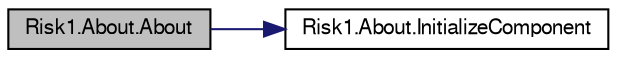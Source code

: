 digraph G
{
  bgcolor="transparent";
  edge [fontname="FreeSans",fontsize="10",labelfontname="FreeSans",labelfontsize="10"];
  node [fontname="FreeSans",fontsize="10",shape=record];
  rankdir="LR";
  Node1 [label="Risk1.About.About",height=0.2,width=0.4,color="black", fillcolor="grey75", style="filled" fontcolor="black"];
  Node1 -> Node2 [color="midnightblue",fontsize="10",style="solid",fontname="FreeSans"];
  Node2 [label="Risk1.About.InitializeComponent",height=0.2,width=0.4,color="black",URL="$classRisk1_1_1About.html#a5f3cf75e0b881a971477515766660fc9",tooltip="Required method for Designer support - do not modify the contents of this method with the code editor..."];
}
